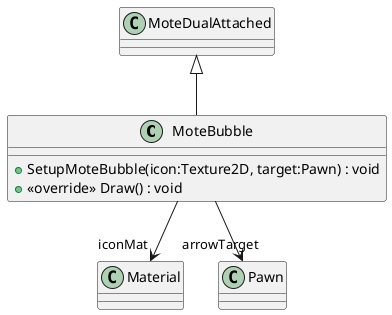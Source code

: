 @startuml
class MoteBubble {
    + SetupMoteBubble(icon:Texture2D, target:Pawn) : void
    + <<override>> Draw() : void
}
MoteDualAttached <|-- MoteBubble
MoteBubble --> "iconMat" Material
MoteBubble --> "arrowTarget" Pawn
@enduml
